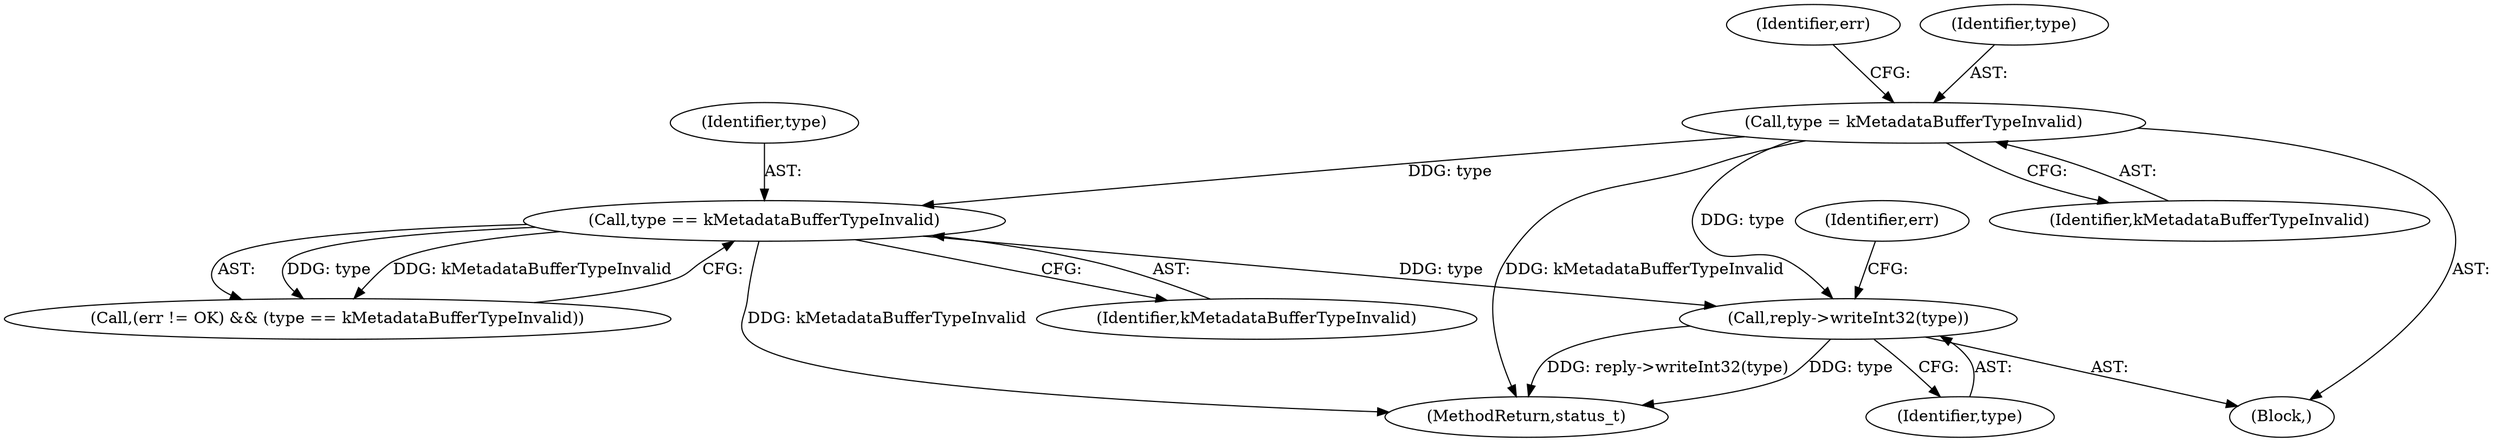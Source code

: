 digraph "0_Android_0bb5ced60304da7f61478ffd359e7ba65d72f181@API" {
"1000810" [label="(Call,reply->writeInt32(type))"];
"1000785" [label="(Call,type = kMetadataBufferTypeInvalid)"];
"1000803" [label="(Call,type == kMetadataBufferTypeInvalid)"];
"1000811" [label="(Identifier,type)"];
"1000804" [label="(Identifier,type)"];
"1000790" [label="(Identifier,err)"];
"1000810" [label="(Call,reply->writeInt32(type))"];
"1000786" [label="(Identifier,type)"];
"1000799" [label="(Call,(err != OK) && (type == kMetadataBufferTypeInvalid))"];
"1000785" [label="(Call,type = kMetadataBufferTypeInvalid)"];
"1000768" [label="(Block,)"];
"1000787" [label="(Identifier,kMetadataBufferTypeInvalid)"];
"1000813" [label="(Identifier,err)"];
"1001337" [label="(MethodReturn,status_t)"];
"1000803" [label="(Call,type == kMetadataBufferTypeInvalid)"];
"1000805" [label="(Identifier,kMetadataBufferTypeInvalid)"];
"1000810" -> "1000768"  [label="AST: "];
"1000810" -> "1000811"  [label="CFG: "];
"1000811" -> "1000810"  [label="AST: "];
"1000813" -> "1000810"  [label="CFG: "];
"1000810" -> "1001337"  [label="DDG: reply->writeInt32(type)"];
"1000810" -> "1001337"  [label="DDG: type"];
"1000785" -> "1000810"  [label="DDG: type"];
"1000803" -> "1000810"  [label="DDG: type"];
"1000785" -> "1000768"  [label="AST: "];
"1000785" -> "1000787"  [label="CFG: "];
"1000786" -> "1000785"  [label="AST: "];
"1000787" -> "1000785"  [label="AST: "];
"1000790" -> "1000785"  [label="CFG: "];
"1000785" -> "1001337"  [label="DDG: kMetadataBufferTypeInvalid"];
"1000785" -> "1000803"  [label="DDG: type"];
"1000803" -> "1000799"  [label="AST: "];
"1000803" -> "1000805"  [label="CFG: "];
"1000804" -> "1000803"  [label="AST: "];
"1000805" -> "1000803"  [label="AST: "];
"1000799" -> "1000803"  [label="CFG: "];
"1000803" -> "1001337"  [label="DDG: kMetadataBufferTypeInvalid"];
"1000803" -> "1000799"  [label="DDG: type"];
"1000803" -> "1000799"  [label="DDG: kMetadataBufferTypeInvalid"];
}
